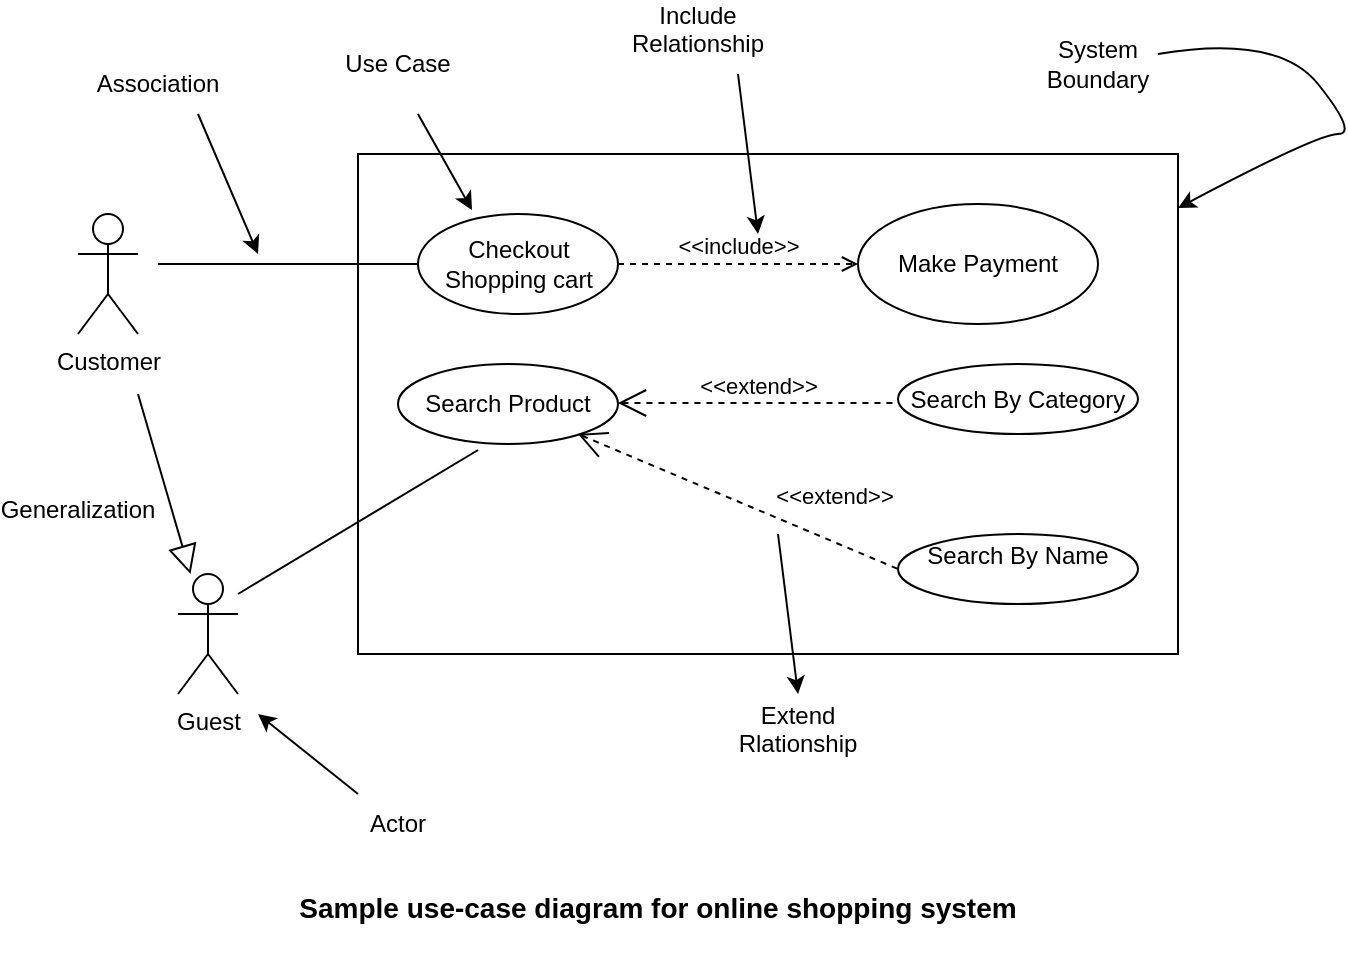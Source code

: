 <mxfile version="20.2.2" type="github"><diagram id="UubX5dcgKOnRHBO35QM9" name="Page-1"><mxGraphModel dx="782" dy="420" grid="1" gridSize="10" guides="1" tooltips="1" connect="1" arrows="1" fold="1" page="1" pageScale="1" pageWidth="850" pageHeight="1100" math="0" shadow="0"><root><mxCell id="0"/><mxCell id="1" parent="0"/><mxCell id="sQjCd_Z69TwKa3vilqSy-1" value="" style="html=1;" vertex="1" parent="1"><mxGeometry x="180" y="90" width="410" height="250" as="geometry"/></mxCell><mxCell id="sQjCd_Z69TwKa3vilqSy-2" value="" style="curved=1;endArrow=classic;html=1;rounded=0;entryX=1;entryY=0.108;entryDx=0;entryDy=0;entryPerimeter=0;" edge="1" parent="1" target="sQjCd_Z69TwKa3vilqSy-1"><mxGeometry width="50" height="50" relative="1" as="geometry"><mxPoint x="580" y="40" as="sourcePoint"/><mxPoint x="590" y="70" as="targetPoint"/><Array as="points"><mxPoint x="640" y="30"/><mxPoint x="680" y="80"/><mxPoint x="660" y="80"/></Array></mxGeometry></mxCell><mxCell id="sQjCd_Z69TwKa3vilqSy-4" value="System Boundary" style="text;html=1;strokeColor=none;fillColor=none;align=center;verticalAlign=middle;whiteSpace=wrap;rounded=0;" vertex="1" parent="1"><mxGeometry x="520" y="30" width="60" height="30" as="geometry"/></mxCell><mxCell id="sQjCd_Z69TwKa3vilqSy-6" value="&lt;div&gt;Checkout&lt;/div&gt;&lt;div&gt;Shopping cart&lt;br&gt;&lt;/div&gt;" style="shape=ellipse;html=1;dashed=0;whitespace=wrap;perimeter=ellipsePerimeter;" vertex="1" parent="1"><mxGeometry x="210" y="120" width="100" height="50" as="geometry"/></mxCell><mxCell id="sQjCd_Z69TwKa3vilqSy-8" value="Make Payment" style="ellipse;whiteSpace=wrap;html=1;dashed=0;" vertex="1" parent="1"><mxGeometry x="430" y="115" width="120" height="60" as="geometry"/></mxCell><mxCell id="sQjCd_Z69TwKa3vilqSy-10" value="&amp;lt;&amp;lt;include&amp;gt;&amp;gt;" style="html=1;verticalAlign=bottom;labelBackgroundColor=none;endArrow=open;endFill=0;rounded=0;entryX=0;entryY=0.5;entryDx=0;entryDy=0;exitX=1;exitY=0.5;exitDx=0;exitDy=0;dashed=1;" edge="1" parent="1" source="sQjCd_Z69TwKa3vilqSy-6" target="sQjCd_Z69TwKa3vilqSy-8"><mxGeometry width="160" relative="1" as="geometry"><mxPoint x="310" y="140" as="sourcePoint"/><mxPoint x="470" y="140" as="targetPoint"/></mxGeometry></mxCell><mxCell id="sQjCd_Z69TwKa3vilqSy-11" value="&lt;div&gt;Search Product&lt;/div&gt;" style="ellipse;whiteSpace=wrap;html=1;" vertex="1" parent="1"><mxGeometry x="200" y="195" width="110" height="40" as="geometry"/></mxCell><mxCell id="sQjCd_Z69TwKa3vilqSy-12" value="&lt;div&gt;Search By Category&lt;br&gt;&lt;/div&gt;" style="ellipse;whiteSpace=wrap;html=1;" vertex="1" parent="1"><mxGeometry x="450" y="195" width="120" height="35" as="geometry"/></mxCell><mxCell id="sQjCd_Z69TwKa3vilqSy-14" value="&amp;lt;&amp;lt;extend&amp;gt;&amp;gt;" style="edgeStyle=none;html=1;startArrow=open;endArrow=none;startSize=12;verticalAlign=bottom;dashed=1;labelBackgroundColor=none;rounded=0;" edge="1" parent="1"><mxGeometry width="160" relative="1" as="geometry"><mxPoint x="310" y="214.5" as="sourcePoint"/><mxPoint x="450" y="214.5" as="targetPoint"/></mxGeometry></mxCell><mxCell id="sQjCd_Z69TwKa3vilqSy-15" value="&lt;div&gt;Search By Name&lt;/div&gt;&lt;div&gt;&lt;br&gt;&lt;/div&gt;" style="ellipse;whiteSpace=wrap;html=1;" vertex="1" parent="1"><mxGeometry x="450" y="280" width="120" height="35" as="geometry"/></mxCell><mxCell id="sQjCd_Z69TwKa3vilqSy-19" value="&amp;lt;&amp;lt;extend&amp;gt;&amp;gt;" style="edgeStyle=none;html=1;startArrow=open;endArrow=none;startSize=12;verticalAlign=bottom;dashed=1;labelBackgroundColor=none;rounded=0;entryX=0;entryY=0.5;entryDx=0;entryDy=0;" edge="1" parent="1" target="sQjCd_Z69TwKa3vilqSy-15"><mxGeometry x="0.53" y="13" width="160" relative="1" as="geometry"><mxPoint x="290" y="230" as="sourcePoint"/><mxPoint x="450" y="270" as="targetPoint"/><mxPoint as="offset"/></mxGeometry></mxCell><mxCell id="sQjCd_Z69TwKa3vilqSy-20" value="" style="endArrow=classic;html=1;rounded=0;" edge="1" parent="1"><mxGeometry width="50" height="50" relative="1" as="geometry"><mxPoint x="370" y="50" as="sourcePoint"/><mxPoint x="380" y="130" as="targetPoint"/></mxGeometry></mxCell><mxCell id="sQjCd_Z69TwKa3vilqSy-21" value="&lt;div&gt;Include Relationship&lt;/div&gt;&lt;div&gt;&lt;br&gt;&lt;/div&gt;" style="text;html=1;strokeColor=none;fillColor=none;align=center;verticalAlign=middle;whiteSpace=wrap;rounded=0;" vertex="1" parent="1"><mxGeometry x="320" y="20" width="60" height="30" as="geometry"/></mxCell><mxCell id="sQjCd_Z69TwKa3vilqSy-22" value="" style="endArrow=classic;html=1;rounded=0;" edge="1" parent="1"><mxGeometry width="50" height="50" relative="1" as="geometry"><mxPoint x="390" y="280" as="sourcePoint"/><mxPoint x="400" y="360" as="targetPoint"/></mxGeometry></mxCell><mxCell id="sQjCd_Z69TwKa3vilqSy-23" value="&lt;div&gt;Extend Rlationship&lt;/div&gt;&lt;div&gt;&lt;br&gt;&lt;/div&gt;" style="text;html=1;strokeColor=none;fillColor=none;align=center;verticalAlign=middle;whiteSpace=wrap;rounded=0;" vertex="1" parent="1"><mxGeometry x="370" y="370" width="60" height="30" as="geometry"/></mxCell><mxCell id="sQjCd_Z69TwKa3vilqSy-25" value="" style="endArrow=classic;html=1;rounded=0;entryX=0.27;entryY=-0.04;entryDx=0;entryDy=0;entryPerimeter=0;" edge="1" parent="1" target="sQjCd_Z69TwKa3vilqSy-6"><mxGeometry width="50" height="50" relative="1" as="geometry"><mxPoint x="210" y="70" as="sourcePoint"/><mxPoint x="260" y="20" as="targetPoint"/></mxGeometry></mxCell><mxCell id="sQjCd_Z69TwKa3vilqSy-26" value="&lt;div&gt;Use Case&lt;/div&gt;" style="text;html=1;strokeColor=none;fillColor=none;align=center;verticalAlign=middle;whiteSpace=wrap;rounded=0;" vertex="1" parent="1"><mxGeometry x="170" y="30" width="60" height="30" as="geometry"/></mxCell><mxCell id="sQjCd_Z69TwKa3vilqSy-27" value="&lt;div&gt;Customer&lt;/div&gt;&lt;div&gt;&lt;br&gt;&lt;/div&gt;" style="shape=umlActor;verticalLabelPosition=bottom;verticalAlign=top;html=1;outlineConnect=0;" vertex="1" parent="1"><mxGeometry x="40" y="120" width="30" height="60" as="geometry"/></mxCell><mxCell id="sQjCd_Z69TwKa3vilqSy-28" value="Guest" style="shape=umlActor;verticalLabelPosition=bottom;verticalAlign=top;html=1;outlineConnect=0;" vertex="1" parent="1"><mxGeometry x="90" y="300" width="30" height="60" as="geometry"/></mxCell><mxCell id="sQjCd_Z69TwKa3vilqSy-31" value="" style="endArrow=none;html=1;rounded=0;" edge="1" parent="1" target="sQjCd_Z69TwKa3vilqSy-6"><mxGeometry width="50" height="50" relative="1" as="geometry"><mxPoint x="80" y="145" as="sourcePoint"/><mxPoint x="150" y="150" as="targetPoint"/></mxGeometry></mxCell><mxCell id="sQjCd_Z69TwKa3vilqSy-32" value="" style="endArrow=none;html=1;rounded=0;entryX=0.364;entryY=1.075;entryDx=0;entryDy=0;entryPerimeter=0;" edge="1" parent="1" target="sQjCd_Z69TwKa3vilqSy-11"><mxGeometry width="50" height="50" relative="1" as="geometry"><mxPoint x="120" y="310" as="sourcePoint"/><mxPoint x="170" y="260" as="targetPoint"/></mxGeometry></mxCell><mxCell id="sQjCd_Z69TwKa3vilqSy-36" value="" style="edgeStyle=none;html=1;endSize=12;endArrow=block;endFill=0;rounded=0;" edge="1" parent="1" target="sQjCd_Z69TwKa3vilqSy-28"><mxGeometry width="160" relative="1" as="geometry"><mxPoint x="70" y="210" as="sourcePoint"/><mxPoint x="100" y="280" as="targetPoint"/></mxGeometry></mxCell><mxCell id="sQjCd_Z69TwKa3vilqSy-37" value="&lt;div&gt;Generalization&lt;/div&gt;&lt;div&gt;&lt;br&gt;&lt;/div&gt;" style="text;html=1;strokeColor=none;fillColor=none;align=center;verticalAlign=middle;whiteSpace=wrap;rounded=0;" vertex="1" parent="1"><mxGeometry x="10" y="260" width="60" height="30" as="geometry"/></mxCell><mxCell id="sQjCd_Z69TwKa3vilqSy-40" value="" style="endArrow=classic;html=1;rounded=0;" edge="1" parent="1"><mxGeometry width="50" height="50" relative="1" as="geometry"><mxPoint x="180" y="410" as="sourcePoint"/><mxPoint x="130" y="370" as="targetPoint"/></mxGeometry></mxCell><mxCell id="sQjCd_Z69TwKa3vilqSy-41" value="Actor" style="text;html=1;strokeColor=none;fillColor=none;align=center;verticalAlign=middle;whiteSpace=wrap;rounded=0;" vertex="1" parent="1"><mxGeometry x="170" y="410" width="60" height="30" as="geometry"/></mxCell><mxCell id="sQjCd_Z69TwKa3vilqSy-42" value="" style="endArrow=classic;html=1;rounded=0;" edge="1" parent="1"><mxGeometry width="50" height="50" relative="1" as="geometry"><mxPoint x="100" y="70" as="sourcePoint"/><mxPoint x="130" y="140" as="targetPoint"/></mxGeometry></mxCell><mxCell id="sQjCd_Z69TwKa3vilqSy-43" value="&lt;div&gt;Association&lt;/div&gt;" style="text;html=1;strokeColor=none;fillColor=none;align=center;verticalAlign=middle;whiteSpace=wrap;rounded=0;" vertex="1" parent="1"><mxGeometry x="50" y="40" width="60" height="30" as="geometry"/></mxCell><mxCell id="sQjCd_Z69TwKa3vilqSy-44" value="&lt;div style=&quot;font-size: 14px;&quot;&gt;Sample use-case diagram for online shopping system&lt;/div&gt;&lt;div style=&quot;font-size: 14px;&quot;&gt;&lt;br style=&quot;font-size: 14px;&quot;&gt;&lt;/div&gt;" style="text;html=1;strokeColor=none;fillColor=none;align=center;verticalAlign=middle;whiteSpace=wrap;rounded=0;fontStyle=1;fontSize=14;" vertex="1" parent="1"><mxGeometry x="120" y="460" width="420" height="30" as="geometry"/></mxCell></root></mxGraphModel></diagram></mxfile>